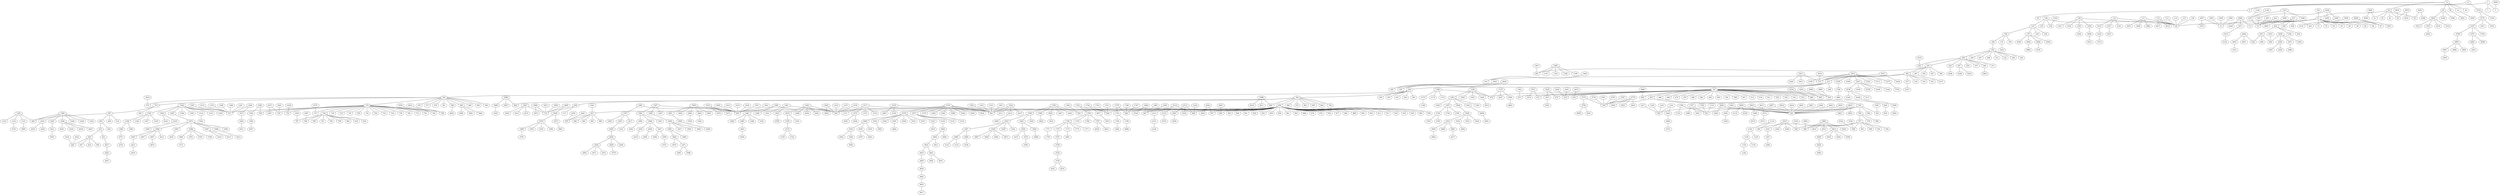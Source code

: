 strict graph "" {
	graph ["edge"="{}",
		file="/Users/felicedeluca/Developer/UofA/mlgd/pipeline/impred/tmp_workspace/topics/set3/layers/Topics_Layer_8_drawing_improved.dot",
		"graph"="{'file': '/Users/felicedeluca/Developer/UofA/mlgd/pipeline/impred/tmp_workspace/topics/set3/layers/Topics_Layer_8_drawing_improved.dot'}",
		"node"="{'height': '', 'level': '', 'pos': '', 'width': ''}"
	];
	1	 [height=0.05,
		level=1,
		pos="-23367.04,-17113.12",
		width=0.05];
	2	 [height=0.05,
		level=1,
		pos="-20937.82,-14861.23",
		width=0.05];
	1 -- 2;
	5	 [level=2,
		pos="-25518.10,-17985.21"];
	1 -- 5;
	7	 [level=2,
		pos="-23159.17,-16122.96"];
	1 -- 7;
	1001	 [level=2,
		pos="3828.78,3255.73"];
	837	 [height=0.05,
		level=1,
		pos="4946.61,3686.44",
		width=0.05];
	1001 -- 837;
	1005	 [height=0.05,
		level=1,
		pos="7016.94,-9237.54",
		width=0.05];
	838	 [height=0.05,
		level=1,
		pos="5075.61,-6619.32",
		width=0.05];
	1005 -- 838;
	1006	 [height=0.05,
		level=1,
		pos="11813.81,-10093.15",
		width=0.05];
	1397	 [height=0.05,
		level=1,
		pos="13776.13,-13952.66",
		width=0.05];
	1006 -- 1397;
	1006 -- 838;
	1007	 [height=0.05,
		level=1,
		pos="12176.54,-11336.19",
		width=0.05];
	1682	 [height=0.05,
		level=1,
		pos="9249.13,-18314.55",
		width=0.05];
	1007 -- 1682;
	1683	 [height=0.05,
		level=1,
		pos="9130.97,-16812.80",
		width=0.05];
	1007 -- 1683;
	1687	 [level=2,
		pos="10988.72,-11967.76"];
	1007 -- 1687;
	1007 -- 838;
	1009	 [height=0.05,
		level=1,
		pos="8583.83,-10615.41",
		width=0.05];
	2851	 [height=0.05,
		level=1,
		pos="10016.14,-12588.45",
		width=0.05];
	1009 -- 2851;
	2854	 [level=2,
		pos="8991.90,-12810.16"];
	1009 -- 2854;
	2860	 [level=2,
		pos="9823.78,-10794.98"];
	1009 -- 2860;
	2863	 [level=2,
		pos="8565.51,-12054.14"];
	1009 -- 2863;
	2867	 [level=2,
		pos="7595.39,-9769.72"];
	1009 -- 2867;
	1009 -- 838;
	1010	 [height=0.05,
		level=1,
		pos="8047.06,-7306.60",
		width=0.05];
	2970	 [level=2,
		pos="8009.99,-6543.17"];
	1010 -- 2970;
	2975	 [level=2,
		pos="7586.93,-6355.87"];
	1010 -- 2975;
	1010 -- 838;
	1015	 [level=2,
		pos="5194.05,-4570.67"];
	1015 -- 838;
	1019	 [level=2,
		pos="6774.93,-5991.55"];
	1019 -- 838;
	103	 [level=2,
		pos="-14296.60,-1130.94"];
	51	 [height=0.05,
		level=1,
		pos="-12408.18,-897.39",
		width=0.05];
	103 -- 51;
	1030	 [level=2,
		pos="5614.09,-8440.23"];
	1030 -- 838;
	1057	 [level=2,
		pos="6678.46,-6398.25"];
	1057 -- 838;
	1061	 [level=2,
		pos="5915.03,-8097.08"];
	1061 -- 838;
	108	 [height=0.05,
		level=1,
		pos="-13437.07,16104.40",
		width=0.05];
	133	 [height=0.05,
		level=1,
		pos="-10804.78,16069.05",
		width=0.05];
	108 -- 133;
	134	 [height=0.05,
		level=1,
		pos="-11323.04,20005.93",
		width=0.05];
	108 -- 134;
	135	 [height=0.05,
		level=1,
		pos="-12816.39,18416.21",
		width=0.05];
	108 -- 135;
	69	 [height=0.05,
		level=1,
		pos="-17727.34,2020.38",
		width=0.05];
	108 -- 69;
	1085	 [height=0.05,
		level=1,
		pos="-7430.22,16852.84",
		width=0.05];
	1101	 [level=2,
		pos="-6163.07,16748.32"];
	1085 -- 1101;
	1102	 [level=2,
		pos="-7513.01,18691.14"];
	1085 -- 1102;
	1106	 [height=0.05,
		level=1,
		pos="-9207.60,19095.21",
		width=0.05];
	1085 -- 1106;
	1109	 [level=2,
		pos="-8605.35,16262.84"];
	1085 -- 1109;
	283	 [height=0.05,
		level=1,
		pos="-7487.56,11387.91",
		width=0.05];
	1085 -- 283;
	1087	 [level=2,
		pos="-7088.50,12508.12"];
	1087 -- 283;
	109	 [height=0.05,
		level=1,
		pos="-17601.37,8035.52",
		width=0.05];
	1241	 [level=2,
		pos="-18332.00,7045.08"];
	109 -- 1241;
	1242	 [level=2,
		pos="-17126.35,9089.06"];
	109 -- 1242;
	1243	 [height=0.05,
		level=1,
		pos="-17499.78,10038.07",
		width=0.05];
	109 -- 1243;
	1249	 [height=0.05,
		level=1,
		pos="-19537.09,9010.71",
		width=0.05];
	109 -- 1249;
	109 -- 69;
	110	 [height=0.05,
		level=1,
		pos="-15130.42,13109.61",
		width=0.05];
	2316	 [level=2,
		pos="-16180.77,14764.61"];
	110 -- 2316;
	2317	 [height=0.05,
		level=1,
		pos="-14251.75,18502.91",
		width=0.05];
	110 -- 2317;
	2321	 [level=2,
		pos="-14742.00,13986.06"];
	110 -- 2321;
	110 -- 69;
	111	 [height=0.05,
		level=1,
		pos="-19745.21,5287.01",
		width=0.05];
	3055	 [level=2,
		pos="-20867.37,5574.38"];
	111 -- 3055;
	3056	 [level=2,
		pos="-19951.68,6512.93"];
	111 -- 3056;
	3062	 [height=0.05,
		level=1,
		pos="-20784.99,6523.58",
		width=0.05];
	111 -- 3062;
	111 -- 69;
	1119	 [level=2,
		pos="6605.51,23221.90"];
	1126	 [level=2,
		pos="8404.80,22441.90"];
	1119 -- 1126;
	584	 [level=2,
		pos="3926.96,22509.43"];
	1119 -- 584;
	112	 [height=0.05,
		level=1,
		pos="-14212.49,2027.70",
		width=0.05];
	4017	 [level=2,
		pos="-14773.32,2118.90"];
	112 -- 4017;
	4019	 [level=2,
		pos="-13960.08,2770.81"];
	112 -- 4019;
	112 -- 69;
	1128	 [level=2,
		pos="9616.51,20880.25"];
	1126 -- 1128;
	1129	 [level=2,
		pos="8525.14,23746.61"];
	1126 -- 1129;
	1134	 [level=2,
		pos="10928.07,21926.12"];
	1128 -- 1134;
	1135	 [level=2,
		pos="10530.70,20153.49"];
	1128 -- 1135;
	113	 [height=0.05,
		level=1,
		pos="-15380.67,2668.74",
		width=0.05];
	113 -- 69;
	1140	 [level=2,
		pos="9930.95,23130.00"];
	1134 -- 1140;
	114	 [level=2,
		pos="-18066.76,3874.37"];
	114 -- 69;
	1144	 [level=2,
		pos="-21305.93,3919.68"];
	618	 [height=0.05,
		level=1,
		pos="-20906.51,2547.98",
		width=0.05];
	1144 -- 618;
	1146	 [level=2,
		pos="-24027.71,3782.36"];
	1146 -- 618;
	1147	 [height=0.05,
		level=1,
		pos="-22663.77,5684.69",
		width=0.05];
	3662	 [level=2,
		pos="-23587.74,7370.09"];
	1147 -- 3662;
	3681	 [level=2,
		pos="-23688.90,6481.19"];
	1147 -- 3681;
	1147 -- 618;
	115	 [height=0.05,
		level=1,
		pos="-16189.94,2564.44",
		width=0.05];
	115 -- 69;
	1168	 [height=0.05,
		level=1,
		pos="-5088.15,5073.34",
		width=0.05];
	1172	 [height=0.05,
		level=1,
		pos="-4325.88,7499.30",
		width=0.05];
	1168 -- 1172;
	1173	 [level=2,
		pos="-5068.08,3640.13"];
	1168 -- 1173;
	1179	 [level=2,
		pos="-4433.16,3949.44"];
	1168 -- 1179;
	470	 [height=0.05,
		level=1,
		pos="-3607.58,760.31",
		width=0.05];
	1168 -- 470;
	1169	 [height=0.05,
		level=1,
		pos="-5206.94,2333.84",
		width=0.05];
	1922	 [height=0.05,
		level=1,
		pos="-7333.97,3867.69",
		width=0.05];
	1169 -- 1922;
	1923	 [height=0.05,
		level=1,
		pos="-6003.08,1132.48",
		width=0.05];
	1169 -- 1923;
	1925	 [level=2,
		pos="-5952.26,3288.21"];
	1169 -- 1925;
	1926	 [level=2,
		pos="-5299.23,1559.92"];
	1169 -- 1926;
	1169 -- 470;
	1170	 [height=0.05,
		level=1,
		pos="-6657.64,28.64",
		width=0.05];
	3657	 [level=2,
		pos="-7046.84,-1215.17"];
	1170 -- 3657;
	3659	 [level=2,
		pos="-6660.35,-1312.40"];
	1170 -- 3659;
	1170 -- 470;
	1198	 [level=2,
		pos="-3826.19,7975.70"];
	1172 -- 1198;
	12	 [height=0.05,
		level=1,
		pos="-20921.88,-9051.11",
		width=0.05];
	12 -- 2;
	28	 [height=0.05,
		level=1,
		pos="-15209.79,-7840.95",
		width=0.05];
	12 -- 28;
	29	 [height=0.05,
		level=1,
		pos="-22505.60,-6348.70",
		width=0.05];
	12 -- 29;
	30	 [height=0.05,
		level=1,
		pos="-20602.49,-11411.09",
		width=0.05];
	12 -- 30;
	33	 [level=2,
		pos="-19172.40,-6937.58"];
	12 -- 33;
	40	 [level=2,
		pos="-20341.49,-10194.36"];
	12 -- 40;
	1205	 [height=0.05,
		level=1,
		pos="-9425.70,-17673.15",
		width=0.05];
	1210	 [level=2,
		pos="-8279.33,-17585.15"];
	1205 -- 1210;
	1214	 [level=2,
		pos="-9766.43,-19141.77"];
	1205 -- 1214;
	1215	 [level=2,
		pos="-9412.38,-16618.49"];
	1205 -- 1215;
	406	 [height=0.05,
		level=1,
		pos="-10424.63,-15990.64",
		width=0.05];
	1205 -- 406;
	1206	 [height=0.05,
		level=1,
		pos="-12054.53,-18196.35",
		width=0.05];
	2243	 [level=2,
		pos="-13645.34,-19807.46"];
	1206 -- 2243;
	2245	 [height=0.05,
		level=1,
		pos="-16959.27,-19978.21",
		width=0.05];
	1206 -- 2245;
	2246	 [height=0.05,
		level=1,
		pos="-14638.07,-15911.69",
		width=0.05];
	1206 -- 2246;
	2248	 [level=2,
		pos="-12470.13,-19201.85"];
	1206 -- 2248;
	2249	 [level=2,
		pos="-11533.17,-16581.57"];
	1206 -- 2249;
	2252	 [level=2,
		pos="-11049.63,-17950.03"];
	1206 -- 2252;
	1206 -- 406;
	5725	 [level=2,
		pos="-10476.56,-19412.36"];
	1214 -- 5725;
	5895	 [level=2,
		pos="-8954.96,-16172.96"];
	1215 -- 5895;
	1220	 [level=2,
		pos="-11855.75,21313.69"];
	1220 -- 134;
	1227	 [level=2,
		pos="1206.88,17380.70"];
	560	 [height=0.05,
		level=1,
		pos="88.24,16720.52",
		width=0.05];
	1227 -- 560;
	1229	 [level=2,
		pos="-260.08,17860.02"];
	1229 -- 560;
	1231	 [level=2,
		pos="-247.42,16002.93"];
	4602	 [level=2,
		pos="-1208.09,15793.47"];
	1231 -- 4602;
	1231 -- 560;
	1233	 [level=2,
		pos="-1036.45,17703.37"];
	1233 -- 560;
	3204	 [level=2,
		pos="-17495.56,11242.11"];
	1243 -- 3204;
	5009	 [level=2,
		pos="-20360.89,8755.06"];
	1249 -- 5009;
	126	 [level=2,
		pos="-18496.21,715.85"];
	126 -- 69;
	1264	 [height=0.05,
		level=1,
		pos="-4500.83,-16731.64",
		width=0.05];
	1302	 [height=0.05,
		level=1,
		pos="26.90,-17838.08",
		width=0.05];
	1264 -- 1302;
	1304	 [height=0.05,
		level=1,
		pos="-3495.40,-19632.95",
		width=0.05];
	1264 -- 1304;
	1305	 [height=0.05,
		level=1,
		pos="-7477.59,-19133.06",
		width=0.05];
	1264 -- 1305;
	1306	 [level=2,
		pos="-2797.54,-16668.62"];
	1264 -- 1306;
	1309	 [level=2,
		pos="-5853.88,-15690.03"];
	1264 -- 1309;
	1312	 [level=2,
		pos="-3429.50,-14976.10"];
	1264 -- 1312;
	1314	 [level=2,
		pos="-7264.68,-16403.56"];
	1264 -- 1314;
	1328	 [level=2,
		pos="-6158.15,-14722.37"];
	1264 -- 1328;
	727	 [height=0.05,
		level=1,
		pos="-5306.81,-11294.17",
		width=0.05];
	1264 -- 727;
	1267	 [height=0.05,
		level=1,
		pos="-6933.66,-13440.68",
		width=0.05];
	1267 -- 727;
	1268	 [level=2,
		pos="-2414.66,-12760.83"];
	3475	 [level=2,
		pos="-2069.92,-14269.55"];
	1268 -- 3475;
	1268 -- 727;
	1274	 [level=2,
		pos="-3959.75,-12382.08"];
	1274 -- 727;
	1276	 [level=2,
		pos="-4146.64,-13725.10"];
	1276 -- 727;
	1288	 [level=2,
		pos="-6930.51,-10426.97"];
	1288 -- 727;
	1289	 [level=2,
		pos="-7230.24,-11375.43"];
	1289 -- 727;
	1291	 [level=2,
		pos="-6451.13,-10064.83"];
	1291 -- 727;
	13	 [height=0.05,
		level=1,
		pos="-24407.87,-13719.74",
		width=0.05];
	13 -- 2;
	2152	 [height=0.05,
		level=1,
		pos="-28221.73,-10978.95",
		width=0.05];
	13 -- 2152;
	1338	 [height=0.05,
		level=1,
		pos="-1237.88,-24240.85",
		width=0.05];
	1302 -- 1338;
	1342	 [level=2,
		pos="-1808.39,-19797.90"];
	1302 -- 1342;
	1347	 [level=2,
		pos="-1796.44,-19217.28"];
	1302 -- 1347;
	1355	 [level=2,
		pos="1954.39,-18440.38"];
	1302 -- 1355;
	2224	 [level=2,
		pos="-2484.27,-18622.71"];
	1304 -- 2224;
	2225	 [level=2,
		pos="-2766.41,-21179.43"];
	1304 -- 2225;
	2571	 [height=0.05,
		level=1,
		pos="-7952.62,-22708.42",
		width=0.05];
	1305 -- 2571;
	5043	 [level=2,
		pos="-2425.41,-15574.88"];
	1312 -- 5043;
	146	 [height=0.05,
		level=1,
		pos="-8944.46,14094.60",
		width=0.05];
	133 -- 146;
	147	 [height=0.05,
		level=1,
		pos="-13115.30,13930.92",
		width=0.05];
	133 -- 147;
	149	 [level=2,
		pos="-11244.79,17799.92"];
	133 -- 149;
	154	 [height=0.05,
		level=1,
		pos="-10259.49,18198.86",
		width=0.05];
	133 -- 154;
	1386	 [height=0.05,
		level=1,
		pos="-346.52,-26735.67",
		width=0.05];
	1338 -- 1386;
	1389	 [level=2,
		pos="411.57,-24398.75"];
	1338 -- 1389;
	4751	 [level=2,
		pos="301.42,-27767.90"];
	1386 -- 4751;
	1402	 [height=0.05,
		level=1,
		pos="17030.98,-18077.18",
		width=0.05];
	1397 -- 1402;
	1403	 [height=0.05,
		level=1,
		pos="14100.34,-17184.81",
		width=0.05];
	1397 -- 1403;
	1417	 [height=0.05,
		level=1,
		pos="19476.61,-15700.52",
		width=0.05];
	1397 -- 1417;
	2020	 [height=0.05,
		level=1,
		pos="14928.31,-19238.40",
		width=0.05];
	1403 -- 2020;
	5161	 [level=2,
		pos="20366.02,-16543.81"];
	1417 -- 5161;
	1452	 [level=2,
		pos="-5406.42,-140.64"];
	471	 [height=0.05,
		level=1,
		pos="-4882.04,-777.57",
		width=0.05];
	1452 -- 471;
	168	 [height=0.05,
		level=1,
		pos="-9586.31,11770.69",
		width=0.05];
	146 -- 168;
	174	 [level=2,
		pos="-10310.01,12551.97"];
	146 -- 174;
	185	 [level=2,
		pos="-8321.54,12603.98"];
	146 -- 185;
	1460	 [height=0.05,
		level=1,
		pos="18821.58,-2901.64",
		width=0.05];
	1481	 [height=0.05,
		level=1,
		pos="22903.52,-815.63",
		width=0.05];
	1460 -- 1481;
	1482	 [height=0.05,
		level=1,
		pos="21204.65,-4331.78",
		width=0.05];
	1460 -- 1482;
	840	 [height=0.05,
		level=1,
		pos="11125.61,-5779.81",
		width=0.05];
	1460 -- 840;
	1461	 [height=0.05,
		level=1,
		pos="15871.92,-5061.44",
		width=0.05];
	1831	 [level=2,
		pos="17548.98,-4549.46"];
	1461 -- 1831;
	1833	 [height=0.05,
		level=1,
		pos="17574.05,-5062.03",
		width=0.05];
	1461 -- 1833;
	1461 -- 840;
	1462	 [height=0.05,
		level=1,
		pos="14118.03,-7293.77",
		width=0.05];
	2674	 [height=0.05,
		level=1,
		pos="18539.06,-6898.38",
		width=0.05];
	1462 -- 2674;
	2688	 [level=2,
		pos="15471.73,-6574.03"];
	1462 -- 2688;
	2692	 [level=2,
		pos="15882.75,-7413.33"];
	1462 -- 2692;
	2694	 [level=2,
		pos="13016.00,-8652.35"];
	1462 -- 2694;
	1462 -- 840;
	1464	 [height=0.05,
		level=1,
		pos="13154.22,-3729.87",
		width=0.05];
	3463	 [height=0.05,
		level=1,
		pos="12950.56,-1789.91",
		width=0.05];
	1464 -- 3463;
	1464 -- 840;
	2924	 [level=2,
		pos="-13128.89,12602.18"];
	147 -- 2924;
	2926	 [level=2,
		pos="-12974.82,14908.56"];
	147 -- 2926;
	2928	 [height=0.05,
		level=1,
		pos="-14406.79,11607.48",
		width=0.05];
	147 -- 2928;
	2929	 [level=2,
		pos="-11944.50,14529.97"];
	147 -- 2929;
	1474	 [level=2,
		pos="11422.77,-4587.36"];
	1474 -- 840;
	1475	 [level=2,
		pos="11987.34,-4520.46"];
	1475 -- 840;
	1476	 [level=2,
		pos="12240.46,-6743.46"];
	1476 -- 840;
	1484	 [height=0.05,
		level=1,
		pos="23019.54,2343.89",
		width=0.05];
	1481 -- 1484;
	1485	 [height=0.05,
		level=1,
		pos="25442.31,-1400.90",
		width=0.05];
	1481 -- 1485;
	1486	 [level=2,
		pos="22600.08,323.07"];
	1481 -- 1486;
	1491	 [level=2,
		pos="23508.69,-1818.46"];
	1481 -- 1491;
	3443	 [level=2,
		pos="27016.22,-1253.51"];
	1485 -- 3443;
	1517	 [height=0.05,
		level=1,
		pos="9811.83,5199.94",
		width=0.05];
	1571	 [level=2,
		pos="10594.08,5975.81"];
	1517 -- 1571;
	1572	 [height=0.05,
		level=1,
		pos="11972.42,6106.55",
		width=0.05];
	1517 -- 1572;
	1573	 [level=2,
		pos="11260.57,4596.69"];
	1517 -- 1573;
	1574	 [level=2,
		pos="9381.94,5225.59"];
	1517 -- 1574;
	841	 [height=0.05,
		level=1,
		pos="6983.15,-85.14",
		width=0.05];
	1517 -- 841;
	1518	 [height=0.05,
		level=1,
		pos="7114.45,2758.60",
		width=0.05];
	2085	 [level=2,
		pos="8383.23,4202.07"];
	1518 -- 2085;
	2100	 [level=2,
		pos="7641.18,3935.56"];
	1518 -- 2100;
	1518 -- 841;
	1519	 [height=0.05,
		level=1,
		pos="9810.90,1439.27",
		width=0.05];
	2376	 [height=0.05,
		level=1,
		pos="14901.10,7048.00",
		width=0.05];
	1519 -- 2376;
	2377	 [height=0.05,
		level=1,
		pos="14037.29,405.12",
		width=0.05];
	1519 -- 2377;
	2379	 [level=2,
		pos="10136.98,3497.29"];
	1519 -- 2379;
	2382	 [level=2,
		pos="11403.29,-319.07"];
	1519 -- 2382;
	2384	 [level=2,
		pos="11555.10,2823.38"];
	1519 -- 2384;
	2389	 [height=0.05,
		level=1,
		pos="12444.15,3013.71",
		width=0.05];
	1519 -- 2389;
	2393	 [level=2,
		pos="11617.98,2429.98"];
	1519 -- 2393;
	2404	 [level=2,
		pos="10663.54,3242.83"];
	1519 -- 2404;
	2424	 [level=2,
		pos="9970.96,3152.75"];
	1519 -- 2424;
	1519 -- 841;
	1522	 [height=0.05,
		level=1,
		pos="8422.91,3232.53",
		width=0.05];
	1522 -- 841;
	1523	 [level=2,
		pos="8619.00,-1916.17"];
	1523 -- 841;
	1524	 [height=0.05,
		level=1,
		pos="10528.86,-3203.77",
		width=0.05];
	4211	 [level=2,
		pos="9421.12,-3145.48"];
	1524 -- 4211;
	4212	 [level=2,
		pos="11288.48,-2052.60"];
	1524 -- 4212;
	4227	 [level=2,
		pos="11374.50,-4198.16"];
	1524 -- 4227;
	1524 -- 841;
	1531	 [level=2,
		pos="6565.84,1480.39"];
	1531 -- 841;
	1561	 [level=2,
		pos="8313.42,-1654.77"];
	1561 -- 841;
	2635	 [level=2,
		pos="11798.19,6919.39"];
	1572 -- 2635;
	2636	 [level=2,
		pos="12584.62,5605.91"];
	1572 -- 2636;
	1582	 [height=0.05,
		level=1,
		pos="-6729.67,-8540.96",
		width=0.05];
	1583	 [level=2,
		pos="-7376.94,-9411.44"];
	1582 -- 1583;
	728	 [height=0.05,
		level=1,
		pos="-3837.21,-7472.55",
		width=0.05];
	1582 -- 728;
	1584	 [level=2,
		pos="-7897.36,-11273.14"];
	1583 -- 1584;
	4037	 [level=2,
		pos="-7567.40,-12270.75"];
	1584 -- 4037;
	1591	 [height=0.05,
		level=1,
		pos="14082.06,10243.51",
		width=0.05];
	1594	 [height=0.05,
		level=1,
		pos="15929.45,14251.46",
		width=0.05];
	1591 -- 1594;
	1598	 [height=0.05,
		level=1,
		pos="15537.99,12264.79",
		width=0.05];
	1591 -- 1598;
	1604	 [height=0.05,
		level=1,
		pos="14807.81,12363.07",
		width=0.05];
	1591 -- 1604;
	1607	 [level=2,
		pos="15200.02,11571.60"];
	1591 -- 1607;
	1620	 [level=2,
		pos="14132.01,11962.43"];
	1591 -- 1620;
	842	 [height=0.05,
		level=1,
		pos="3655.22,884.88",
		width=0.05];
	1591 -- 842;
	1592	 [level=2,
		pos="3395.56,378.87"];
	1592 -- 842;
	1623	 [height=0.05,
		level=1,
		pos="18239.69,15883.46",
		width=0.05];
	1594 -- 1623;
	1624	 [height=0.05,
		level=1,
		pos="16111.16,18595.52",
		width=0.05];
	1594 -- 1624;
	1629	 [level=2,
		pos="16730.64,12248.82"];
	1594 -- 1629;
	4022	 [height=0.05,
		level=1,
		pos="17077.72,10437.11",
		width=0.05];
	1598 -- 4022;
	5433	 [level=2,
		pos="13814.60,12755.74"];
	1604 -- 5433;
	1637	 [height=0.05,
		level=1,
		pos="19630.96,18095.86",
		width=0.05];
	1623 -- 1637;
	1638	 [height=0.05,
		level=1,
		pos="22459.69,14273.34",
		width=0.05];
	1623 -- 1638;
	1639	 [height=0.05,
		level=1,
		pos="19004.53,12374.14",
		width=0.05];
	1623 -- 1639;
	1641	 [level=2,
		pos="17192.36,16258.21"];
	1623 -- 1641;
	1656	 [height=0.05,
		level=1,
		pos="12991.40,24245.84",
		width=0.05];
	1624 -- 1656;
	1659	 [height=0.05,
		level=1,
		pos="15985.91,21248.38",
		width=0.05];
	1624 -- 1659;
	2489	 [height=0.05,
		level=1,
		pos="21647.98,19402.56",
		width=0.05];
	1637 -- 2489;
	2494	 [height=0.05,
		level=1,
		pos="19073.14,20526.52",
		width=0.05];
	1637 -- 2494;
	3067	 [height=0.05,
		level=1,
		pos="24710.03,15204.40",
		width=0.05];
	1638 -- 3067;
	3068	 [level=2,
		pos="22572.34,15524.00"];
	1638 -- 3068;
	3069	 [level=2,
		pos="22961.06,13119.83"];
	1638 -- 3069;
	3071	 [height=0.05,
		level=1,
		pos="24579.12,17074.28",
		width=0.05];
	1638 -- 3071;
	1653	 [level=2,
		pos="3718.09,-20582.76"];
	787	 [height=0.05,
		level=1,
		pos="2879.64,-19969.24",
		width=0.05];
	1653 -- 787;
	1673	 [level=2,
		pos="11677.00,24867.31"];
	1656 -- 1673;
	1674	 [height=0.05,
		level=1,
		pos="10954.96,25542.77",
		width=0.05];
	1656 -- 1674;
	5048	 [height=0.05,
		level=1,
		pos="17339.40,21767.36",
		width=0.05];
	1659 -- 5048;
	5395	 [level=2,
		pos="11350.77,26533.55"];
	1674 -- 5395;
	192	 [height=0.05,
		level=1,
		pos="-11555.84,9620.96",
		width=0.05];
	168 -- 192;
	1689	 [level=2,
		pos="10729.46,-17036.90"];
	1682 -- 1689;
	1690	 [height=0.05,
		level=1,
		pos="9028.21,-21863.84",
		width=0.05];
	1682 -- 1690;
	1691	 [level=2,
		pos="8849.56,-18996.14"];
	1682 -- 1691;
	1849	 [height=0.05,
		level=1,
		pos="6439.84,-21069.30",
		width=0.05];
	1683 -- 1849;
	1694	 [level=2,
		pos="12081.28,-17429.31"];
	1689 -- 1694;
	2205	 [level=2,
		pos="7563.23,-23659.92"];
	1690 -- 2205;
	2206	 [level=2,
		pos="8677.99,-23120.37"];
	1690 -- 2206;
	2207	 [level=2,
		pos="10283.22,-20552.55"];
	1690 -- 2207;
	1706	 [height=0.05,
		level=1,
		pos="2903.46,10808.04",
		width=0.05];
	1714	 [height=0.05,
		level=1,
		pos="2759.17,8993.70",
		width=0.05];
	1706 -- 1714;
	561	 [height=0.05,
		level=1,
		pos="2473.37,11890.49",
		width=0.05];
	1706 -- 561;
	1707	 [height=0.05,
		level=1,
		pos="4567.95,10697.39",
		width=0.05];
	3488	 [level=2,
		pos="3924.48,10062.22"];
	1707 -- 3488;
	3491	 [level=2,
		pos="5173.29,9605.87"];
	1707 -- 3491;
	1707 -- 561;
	1708	 [height=0.05,
		level=1,
		pos="3180.11,12797.47",
		width=0.05];
	1708 -- 561;
	1710	 [level=2,
		pos="2495.14,13057.56"];
	1710 -- 561;
	5222	 [level=2,
		pos="-10969.69,12277.97"];
	174 -- 5222;
	1741	 [height=0.05,
		level=1,
		pos="10261.66,-8736.81",
		width=0.05];
	1760	 [height=0.05,
		level=1,
		pos="15554.99,-9733.24",
		width=0.05];
	1741 -- 1760;
	844	 [height=0.05,
		level=1,
		pos="7430.49,-4750.97",
		width=0.05];
	1741 -- 844;
	1742	 [level=2,
		pos="9425.67,-7020.41"];
	4871	 [level=2,
		pos="10153.21,-7656.29"];
	1742 -- 4871;
	1742 -- 844;
	1743	 [level=2,
		pos="8942.05,-5344.01"];
	1743 -- 844;
	1751	 [level=2,
		pos="7938.03,-5902.11"];
	1751 -- 844;
	1764	 [height=0.05,
		level=1,
		pos="18395.19,-10663.86",
		width=0.05];
	1760 -- 1764;
	1765	 [level=2,
		pos="13379.72,-10314.89"];
	1760 -- 1765;
	1766	 [height=0.05,
		level=1,
		pos="17503.82,-13243.22",
		width=0.05];
	1760 -- 1766;
	1767	 [height=0.05,
		level=1,
		pos="14687.60,-11084.68",
		width=0.05];
	1760 -- 1767;
	1771	 [level=2,
		pos="19663.61,-10442.57"];
	1764 -- 1771;
	1772	 [height=0.05,
		level=1,
		pos="20497.55,-7773.45",
		width=0.05];
	1764 -- 1772;
	1773	 [level=2,
		pos="16914.25,-9890.98"];
	1764 -- 1773;
	1775	 [level=2,
		pos="17650.43,-11169.55"];
	1764 -- 1775;
	1777	 [level=2,
		pos="19575.84,-11820.69"];
	1764 -- 1777;
	4636	 [level=2,
		pos="13559.39,-11300.59"];
	1767 -- 4636;
	4641	 [level=2,
		pos="15870.78,-11680.56"];
	1767 -- 4641;
	1778	 [level=2,
		pos="20452.76,-10090.32"];
	1771 -- 1778;
	2731	 [height=0.05,
		level=1,
		pos="22949.24,-9751.26",
		width=0.05];
	1772 -- 2731;
	2891	 [level=2,
		pos="16429.12,-8541.09"];
	1773 -- 2891;
	1779	 [height=0.05,
		level=1,
		pos="59.17,1544.57",
		width=0.05];
	1791	 [level=2,
		pos="2638.69,2497.82"];
	1779 -- 1791;
	846	 [height=0.05,
		level=1,
		pos="-1539.79,-1618.35",
		width=0.05];
	1779 -- 846;
	1780	 [level=2,
		pos="-900.73,-1001.19"];
	1780 -- 846;
	1787	 [level=2,
		pos="-1426.51,-2303.49"];
	1787 -- 846;
	1794	 [level=2,
		pos="2627.12,3352.12"];
	1791 -- 1794;
	1796	 [level=2,
		pos="3436.05,2921.68"];
	1791 -- 1796;
	1802	 [level=2,
		pos="1949.61,3036.04"];
	1794 -- 1802;
	4886	 [level=2,
		pos="3541.19,3525.76"];
	1796 -- 4886;
	1807	 [height=0.05,
		level=1,
		pos="10494.94,8694.27",
		width=0.05];
	2002	 [level=2,
		pos="12045.48,9795.20"];
	1807 -- 2002;
	2013	 [level=2,
		pos="9505.04,7901.82"];
	1807 -- 2013;
	2015	 [level=2,
		pos="11236.66,9781.39"];
	1807 -- 2015;
	716	 [height=0.05,
		level=1,
		pos="8211.64,7451.97",
		width=0.05];
	1807 -- 716;
	1808	 [height=0.05,
		level=1,
		pos="6770.83,10060.76",
		width=0.05];
	2874	 [level=2,
		pos="5673.46,8419.36"];
	1808 -- 2874;
	1808 -- 716;
	1809	 [height=0.05,
		level=1,
		pos="11409.94,12070.59",
		width=0.05];
	3356	 [height=0.05,
		level=1,
		pos="13015.66,15803.77",
		width=0.05];
	1809 -- 3356;
	1809 -- 716;
	1813	 [height=0.05,
		level=1,
		pos="8790.59,9258.49",
		width=0.05];
	1813 -- 716;
	1820	 [height=0.05,
		level=1,
		pos="9473.71,9921.26",
		width=0.05];
	1820 -- 716;
	4766	 [height=0.05,
		level=1,
		pos="16731.17,-6100.29",
		width=0.05];
	1833 -- 4766;
	1845	 [level=2,
		pos="-10315.77,-2701.92"];
	314	 [level=2,
		pos="-10146.40,-3809.51"];
	1845 -- 314;
	1856	 [height=0.05,
		level=1,
		pos="4045.61,-22856.50",
		width=0.05];
	1849 -- 1856;
	1857	 [level=2,
		pos="6092.49,-22236.17"];
	1849 -- 1857;
	1858	 [level=2,
		pos="7498.36,-21073.65"];
	1849 -- 1858;
	1860	 [level=2,
		pos="5337.62,-21354.49"];
	1849 -- 1860;
	1864	 [height=0.05,
		level=1,
		pos="4548.63,-24898.70",
		width=0.05];
	1856 -- 1864;
	1866	 [level=2,
		pos="2742.09,-22242.73"];
	1856 -- 1866;
	1870	 [level=2,
		pos="2463.82,-25227.81"];
	1864 -- 1870;
	1871	 [level=2,
		pos="6081.01,-26530.96"];
	1864 -- 1871;
	3585	 [level=2,
		pos="7599.68,-27919.55"];
	1871 -- 3585;
	3588	 [level=2,
		pos="7505.90,-26520.78"];
	1871 -- 3588;
	1894	 [level=2,
		pos="-12638.28,-7673.90"];
	4959	 [level=2,
		pos="-11962.12,-8542.02"];
	1894 -- 4959;
	52	 [level=2,
		pos="-13536.09,-7169.88"];
	1894 -- 52;
	1897	 [level=2,
		pos="-17256.38,-3617.27"];
	1910	 [level=2,
		pos="-16835.62,-2729.52"];
	1897 -- 1910;
	71	 [height=0.05,
		level=1,
		pos="-15315.65,-4355.68",
		width=0.05];
	1897 -- 71;
	1902	 [level=2,
		pos="-16128.81,-4273.55"];
	1902 -- 71;
	1904	 [level=2,
		pos="-15025.20,-3117.78"];
	1904 -- 71;
	1909	 [level=2,
		pos="-16066.18,-3528.61"];
	1909 -- 71;
	205	 [height=0.05,
		level=1,
		pos="-12433.80,5650.71",
		width=0.05];
	192 -- 205;
	206	 [level=2,
		pos="-10071.13,10004.69"];
	192 -- 206;
	207	 [level=2,
		pos="-13350.79,10183.16"];
	192 -- 207;
	208	 [level=2,
		pos="-8864.84,9597.32"];
	192 -- 208;
	212	 [level=2,
		pos="-12156.05,7782.38"];
	192 -- 212;
	232	 [level=2,
		pos="-9820.45,9063.27"];
	192 -- 232;
	236	 [level=2,
		pos="-10343.95,10591.03"];
	192 -- 236;
	240	 [level=2,
		pos="-12750.21,8606.73"];
	192 -- 240;
	1936	 [level=2,
		pos="-6910.26,2095.22"];
	1922 -- 1936;
	1937	 [height=0.05,
		level=1,
		pos="-6335.87,6800.43",
		width=0.05];
	1922 -- 1937;
	1938	 [height=0.05,
		level=1,
		pos="-8810.60,1061.91",
		width=0.05];
	1922 -- 1938;
	1942	 [level=2,
		pos="-7995.74,1939.71"];
	1922 -- 1942;
	1945	 [level=2,
		pos="-6530.97,5017.05"];
	1922 -- 1945;
	5013	 [level=2,
		pos="-4995.83,1106.89"];
	1926 -- 5013;
	2756	 [level=2,
		pos="-5343.74,8426.16"];
	1937 -- 2756;
	2759	 [level=2,
		pos="-5655.69,7226.53"];
	1937 -- 2759;
	2760	 [level=2,
		pos="-7123.02,6259.69"];
	1937 -- 2760;
	3548	 [height=0.05,
		level=1,
		pos="-8755.34,-984.75",
		width=0.05];
	1938 -- 3548;
	4898	 [level=2,
		pos="-7713.85,1274.05"];
	1942 -- 4898;
	1971	 [height=0.05,
		level=1,
		pos="-1998.10,8551.56",
		width=0.05];
	1974	 [level=2,
		pos="-2783.68,9212.73"];
	1971 -- 1974;
	472	 [height=0.05,
		level=1,
		pos="-257.42,7140.02",
		width=0.05];
	1971 -- 472;
	1983	 [level=2,
		pos="7533.66,-2988.80"];
	847	 [height=0.05,
		level=1,
		pos="6072.92,-2199.24",
		width=0.05];
	1983 -- 847;
	1986	 [level=2,
		pos="7885.75,-2764.04"];
	4764	 [level=2,
		pos="8668.33,-3214.87"];
	1986 -- 4764;
	1986 -- 847;
	1993	 [level=2,
		pos="7395.09,-2533.24"];
	1993 -- 847;
	25	 [height=0.05,
		level=1,
		pos="-21749.31,-16633.02",
		width=0.05];
	2 -- 25;
	2030	 [height=0.05,
		level=1,
		pos="12596.00,-21494.46",
		width=0.05];
	2020 -- 2030;
	2034	 [height=0.05,
		level=1,
		pos="14160.19,-24878.09",
		width=0.05];
	2030 -- 2034;
	2038	 [height=0.05,
		level=1,
		pos="11330.69,-25465.35",
		width=0.05];
	2030 -- 2038;
	2040	 [level=2,
		pos="10507.99,-21948.45"];
	2030 -- 2040;
	2063	 [level=2,
		pos="12969.99,-25531.99"];
	2034 -- 2063;
	2071	 [level=2,
		pos="15582.71,-25031.17"];
	2034 -- 2071;
	2072	 [level=2,
		pos="13292.26,-26233.16"];
	2034 -- 2072;
	3779	 [height=0.05,
		level=1,
		pos="10082.71,-27264.25",
		width=0.05];
	2038 -- 3779;
	241	 [height=0.05,
		level=1,
		pos="-9456.51,4007.24",
		width=0.05];
	205 -- 241;
	242	 [height=0.05,
		level=1,
		pos="-14791.14,7556.08",
		width=0.05];
	205 -- 242;
	243	 [height=0.05,
		level=1,
		pos="-9308.47,7383.34",
		width=0.05];
	205 -- 243;
	247	 [height=0.05,
		level=1,
		pos="-13702.61,3817.88",
		width=0.05];
	205 -- 247;
	254	 [height=0.05,
		level=1,
		pos="-11416.63,7402.53",
		width=0.05];
	205 -- 254;
	257	 [level=2,
		pos="-12668.83,3511.97"];
	205 -- 257;
	260	 [level=2,
		pos="-12214.95,3145.94"];
	205 -- 260;
	271	 [level=2,
		pos="-10598.33,6561.06"];
	205 -- 271;
	2079	 [level=2,
		pos="-15184.22,6481.18"];
	2079 -- 242;
	2110	 [height=0.05,
		level=1,
		pos="6391.88,-15228.27",
		width=0.05];
	2131	 [level=2,
		pos="5632.59,-16750.31"];
	2110 -- 2131;
	2133	 [height=0.05,
		level=1,
		pos="5417.04,-14593.42",
		width=0.05];
	2110 -- 2133;
	848	 [height=0.05,
		level=1,
		pos="4307.10,-9542.35",
		width=0.05];
	2110 -- 848;
	2112	 [height=0.05,
		level=1,
		pos="6689.82,-11998.40",
		width=0.05];
	2933	 [height=0.05,
		level=1,
		pos="8423.81,-14905.06",
		width=0.05];
	2112 -- 2933;
	2936	 [level=2,
		pos="7424.06,-13857.76"];
	2112 -- 2936;
	2112 -- 848;
	2126	 [level=2,
		pos="4537.98,-11052.66"];
	2126 -- 848;
	2137	 [level=2,
		pos="6821.69,-17785.53"];
	2131 -- 2137;
	5276	 [level=2,
		pos="5115.10,-15417.61"];
	2133 -- 5276;
	2144	 [level=2,
		pos="5883.77,-18004.27"];
	2137 -- 2144;
	2175	 [height=0.05,
		level=1,
		pos="-26929.23,-5945.50",
		width=0.05];
	2152 -- 2175;
	2183	 [level=2,
		pos="-26926.11,-11404.82"];
	2152 -- 2183;
	2187	 [height=0.05,
		level=1,
		pos="-26098.08,-2751.55",
		width=0.05];
	2175 -- 2187;
	2191	 [level=2,
		pos="-24787.13,-5344.42"];
	2175 -- 2191;
	2195	 [level=2,
		pos="-28353.62,-4968.67"];
	2175 -- 2195;
	3756	 [height=0.05,
		level=1,
		pos="-27766.01,-2661.34",
		width=0.05];
	2187 -- 3756;
	3757	 [height=0.05,
		level=1,
		pos="-27261.90,-234.84",
		width=0.05];
	2187 -- 3757;
	3758	 [level=2,
		pos="-24709.87,-3537.66"];
	2187 -- 3758;
	2219	 [level=2,
		pos="7016.53,-24525.83"];
	2205 -- 2219;
	2992	 [level=2,
		pos="9707.30,-24306.91"];
	2206 -- 2992;
	3598	 [level=2,
		pos="11119.29,-21089.68"];
	2207 -- 3598;
	3599	 [level=2,
		pos="11148.20,-19775.16"];
	2207 -- 3599;
	4356	 [level=2,
		pos="-1771.77,-21153.34"];
	2225 -- 4356;
	2239	 [height=0.05,
		level=1,
		pos="3791.48,5942.69",
		width=0.05];
	3973	 [level=2,
		pos="4777.41,6766.47"];
	2239 -- 3973;
	473	 [height=0.05,
		level=1,
		pos="1867.49,7191.48",
		width=0.05];
	2239 -- 473;
	2255	 [level=2,
		pos="-14758.51,-21576.85"];
	2243 -- 2255;
	2256	 [level=2,
		pos="-13192.55,-20198.67"];
	2243 -- 2256;
	3421	 [level=2,
		pos="-18384.70,-21341.10"];
	2245 -- 3421;
	4433	 [level=2,
		pos="-14283.05,-14527.64"];
	2246 -- 4433;
	4434	 [level=2,
		pos="-16513.89,-16324.76"];
	2246 -- 4434;
	4438	 [level=2,
		pos="-13825.81,-17297.73"];
	2246 -- 4438;
	4445	 [level=2,
		pos="-15791.66,-16844.07"];
	2246 -- 4445;
	2266	 [height=0.05,
		level=1,
		pos="-19802.36,-1625.19",
		width=0.05];
	2269	 [level=2,
		pos="-18650.78,-2179.89"];
	2266 -- 2269;
	2271	 [level=2,
		pos="-20865.53,-3229.72"];
	2266 -- 2271;
	72	 [height=0.05,
		level=1,
		pos="-17956.73,-538.11",
		width=0.05];
	2266 -- 72;
	3515	 [level=2,
		pos="-22623.43,-3268.18"];
	2271 -- 3515;
	2289	 [level=2,
		pos="-2285.96,4550.13"];
	474	 [height=0.05,
		level=1,
		pos="-1411.08,4311.95",
		width=0.05];
	2289 -- 474;
	2291	 [level=2,
		pos="-1802.15,4788.25"];
	2291 -- 474;
	2302	 [level=2,
		pos="-7148.97,-5730.34"];
	329	 [height=0.05,
		level=1,
		pos="-6375.48,-5689.23",
		width=0.05];
	2302 -- 329;
	2324	 [level=2,
		pos="-16706.64,15803.03"];
	2316 -- 2324;
	2457	 [level=2,
		pos="-13657.75,19796.55"];
	2317 -- 2457;
	3719	 [level=2,
		pos="-17651.36,16020.73"];
	2324 -- 3719;
	2333	 [height=0.05,
		level=1,
		pos="5798.68,26363.81",
		width=0.05];
	2341	 [level=2,
		pos="6979.81,27661.34"];
	2333 -- 2341;
	2342	 [level=2,
		pos="4239.84,27045.58"];
	2333 -- 2342;
	2348	 [level=2,
		pos="6516.23,25114.23"];
	2333 -- 2348;
	585	 [height=0.05,
		level=1,
		pos="4838.99,23910.34",
		width=0.05];
	2333 -- 585;
	2334	 [level=2,
		pos="5812.77,24602.76"];
	2334 -- 585;
	2357	 [level=2,
		pos="8114.02,27224.93"];
	2341 -- 2357;
	2360	 [level=2,
		pos="9662.26,26592.38"];
	2357 -- 2360;
	2499	 [height=0.05,
		level=1,
		pos="21776.90,6777.51",
		width=0.05];
	2376 -- 2499;
	2501	 [level=2,
		pos="17387.51,6120.55"];
	2376 -- 2501;
	2504	 [level=2,
		pos="15527.56,4229.75"];
	2376 -- 2504;
	2505	 [level=2,
		pos="17265.01,7641.47"];
	2376 -- 2505;
	2508	 [level=2,
		pos="14125.90,8666.38"];
	2376 -- 2508;
	2510	 [level=2,
		pos="16843.17,7256.88"];
	2376 -- 2510;
	2527	 [level=2,
		pos="13878.40,5251.04"];
	2376 -- 2527;
	3123	 [height=0.05,
		level=1,
		pos="14176.78,2910.77",
		width=0.05];
	2377 -- 3123;
	3125	 [level=2,
		pos="16304.49,1192.68"];
	2377 -- 3125;
	3134	 [level=2,
		pos="15695.42,1539.47"];
	2377 -- 3134;
	3135	 [level=2,
		pos="15135.23,1319.38"];
	2377 -- 3135;
	282	 [height=0.05,
		level=1,
		pos="-11377.98,-3862.25",
		width=0.05];
	241 -- 282;
	241 -- 283;
	287	 [level=2,
		pos="-8446.98,6969.37"];
	241 -- 287;
	293	 [level=2,
		pos="-10042.63,2110.80"];
	241 -- 293;
	297	 [level=2,
		pos="-8595.95,5885.53"];
	241 -- 297;
	304	 [height=0.05,
		level=1,
		pos="-10598.11,1502.93",
		width=0.05];
	241 -- 304;
	2448	 [level=2,
		pos="-9655.26,7771.68"];
	243 -- 2448;
	2458	 [level=2,
		pos="-23612.53,605.42"];
	2459	 [level=2,
		pos="-24906.21,27.21"];
	2458 -- 2459;
	2460	 [level=2,
		pos="-24065.20,-547.21"];
	2458 -- 2460;
	619	 [height=0.05,
		level=1,
		pos="-22729.63,1002.81",
		width=0.05];
	2458 -- 619;
	4143	 [level=2,
		pos="-24042.61,-1297.45"];
	2460 -- 4143;
	4248	 [level=2,
		pos="-14950.38,4371.46"];
	247 -- 4248;
	4250	 [level=2,
		pos="-14683.17,4066.83"];
	247 -- 4250;
	2470	 [level=2,
		pos="-529.67,7889.78"];
	476	 [height=0.05,
		level=1,
		pos="414.49,8383.35",
		width=0.05];
	2470 -- 476;
	2477	 [level=2,
		pos="1343.04,-11212.74"];
	2487	 [level=2,
		pos="1915.19,-11326.67"];
	2477 -- 2487;
	729	 [height=0.05,
		level=1,
		pos="1708.56,-10097.56",
		width=0.05];
	2477 -- 729;
	2481	 [level=2,
		pos="994.25,-10592.29"];
	2481 -- 729;
	3110	 [level=2,
		pos="21257.01,18433.18"];
	2489 -- 3110;
	3114	 [level=2,
		pos="23190.61,20456.12"];
	2489 -- 3114;
	5336	 [level=2,
		pos="20460.73,20931.87"];
	2494 -- 5336;
	2543	 [level=2,
		pos="23020.27,8927.98"];
	2499 -- 2543;
	2549	 [level=2,
		pos="24070.27,6576.16"];
	2499 -- 2549;
	2553	 [level=2,
		pos="23037.49,7760.07"];
	2499 -- 2553;
	3403	 [level=2,
		pos="17298.80,5052.97"];
	2501 -- 3403;
	4484	 [level=2,
		pos="17871.75,8887.58"];
	2505 -- 4484;
	2562	 [level=2,
		pos="23938.29,8557.40"];
	2543 -- 2562;
	2565	 [level=2,
		pos="24399.98,9663.42"];
	2543 -- 2565;
	5279	 [level=2,
		pos="24665.03,5633.64"];
	2549 -- 5279;
	5281	 [level=2,
		pos="25025.40,6526.56"];
	2549 -- 5281;
	5062	 [level=2,
		pos="25589.76,9097.99"];
	2565 -- 5062;
	2584	 [height=0.05,
		level=1,
		pos="-5243.99,-25975.24",
		width=0.05];
	2571 -- 2584;
	2585	 [level=2,
		pos="-5287.56,-21979.85"];
	2571 -- 2585;
	2586	 [height=0.05,
		level=1,
		pos="-10198.71,-25017.19",
		width=0.05];
	2571 -- 2586;
	2587	 [level=2,
		pos="-6049.11,-23426.27"];
	2571 -- 2587;
	2588	 [level=2,
		pos="-9168.51,-21130.49"];
	2571 -- 2588;
	2592	 [level=2,
		pos="-7104.60,-21945.84"];
	2571 -- 2592;
	2593	 [level=2,
		pos="-6543.15,-28089.21"];
	2584 -- 2593;
	2597	 [level=2,
		pos="-6712.65,-26799.91"];
	2584 -- 2597;
	2607	 [level=2,
		pos="-3460.14,-26201.28"];
	2584 -- 2607;
	2611	 [level=2,
		pos="-5096.01,-27492.71"];
	2584 -- 2611;
	3632	 [level=2,
		pos="-5360.43,-20051.42"];
	2585 -- 3632;
	3696	 [level=2,
		pos="-12228.18,-23422.55"];
	2586 -- 3696;
	3702	 [level=2,
		pos="-11437.65,-26839.96"];
	2586 -- 3702;
	3705	 [level=2,
		pos="-8644.67,-25233.10"];
	2586 -- 3705;
	3706	 [level=2,
		pos="-10955.46,-23024.88"];
	2586 -- 3706;
	4316	 [level=2,
		pos="-4307.27,-23520.02"];
	2587 -- 4316;
	4317	 [level=2,
		pos="-5363.16,-24004.62"];
	2587 -- 4317;
	4413	 [level=2,
		pos="-10006.11,-20475.50"];
	2588 -- 4413;
	2612	 [level=2,
		pos="-7357.07,-29241.79"];
	2593 -- 2612;
	5484	 [level=2,
		pos="-12458.73,2377.77"];
	260 -- 5484;
	5874	 [level=2,
		pos="-2582.34,-27094.54"];
	2607 -- 5874;
	2616	 [level=2,
		pos="-8019.00,-29527.33"];
	2612 -- 2616;
	2618	 [level=2,
		pos="-6334.55,-7057.80"];
	375	 [level=2,
		pos="-4740.79,-6660.86"];
	2618 -- 375;
	2628	 [level=2,
		pos="-10898.28,-7291.80"];
	330	 [height=0.05,
		level=1,
		pos="-10782.04,-6552.20",
		width=0.05];
	2628 -- 330;
	2648	 [level=2,
		pos="-27192.49,11934.97"];
	2655	 [level=2,
		pos="-28588.09,13159.32"];
	2648 -- 2655;
	2657	 [level=2,
		pos="-26641.22,14162.22"];
	2648 -- 2657;
	643	 [height=0.05,
		level=1,
		pos="-26077.41,10645.17",
		width=0.05];
	2648 -- 643;
	3141	 [level=2,
		pos="-29288.00,12307.64"];
	2655 -- 3141;
	2700	 [height=0.05,
		level=1,
		pos="21505.01,-6675.33",
		width=0.05];
	2674 -- 2700;
	2701	 [level=2,
		pos="19357.49,-5324.61"];
	2674 -- 2701;
	2715	 [height=0.05,
		level=1,
		pos="23699.92,-5780.24",
		width=0.05];
	2700 -- 2715;
	2720	 [level=2,
		pos="24637.24,-5240.76"];
	2715 -- 2720;
	2722	 [level=2,
		pos="24564.22,-6598.42"];
	2715 -- 2722;
	2736	 [height=0.05,
		level=1,
		pos="23878.39,-8369.24",
		width=0.05];
	2731 -- 2736;
	2742	 [height=0.05,
		level=1,
		pos="25974.81,-5924.20",
		width=0.05];
	2736 -- 2742;
	3730	 [level=2,
		pos="26107.48,-4239.95"];
	2742 -- 3730;
	2764	 [level=2,
		pos="-5997.99,8381.85"];
	2756 -- 2764;
	2765	 [level=2,
		pos="-4914.35,8324.03"];
	2756 -- 2765;
	2775	 [height=0.05,
		level=1,
		pos="-2270.36,13104.83",
		width=0.05];
	2792	 [height=0.05,
		level=1,
		pos="-3721.01,13577.95",
		width=0.05];
	2775 -- 2792;
	556	 [height=0.05,
		level=1,
		pos="-233.03,11637.15",
		width=0.05];
	2775 -- 556;
	2776	 [level=2,
		pos="-1091.17,12520.53"];
	2776 -- 556;
	2778	 [height=0.05,
		level=1,
		pos="-1868.22,10597.42",
		width=0.05];
	3920	 [level=2,
		pos="-2199.24,10166.64"];
	2778 -- 3920;
	3921	 [height=0.05,
		level=1,
		pos="-3397.84,10617.36",
		width=0.05];
	2778 -- 3921;
	3923	 [level=2,
		pos="-1207.35,11442.27"];
	2778 -- 3923;
	2778 -- 556;
	2781	 [level=2,
		pos="-904.99,10273.85"];
	2781 -- 556;
	2785	 [level=2,
		pos="-599.96,12982.22"];
	2785 -- 556;
	2787	 [height=0.05,
		level=1,
		pos="-793.51,10726.13",
		width=0.05];
	2787 -- 556;
	4839	 [height=0.05,
		level=1,
		pos="-3275.95,14828.20",
		width=0.05];
	2792 -- 4839;
	4841	 [level=2,
		pos="-3239.56,14091.62"];
	2792 -- 4841;
	28 -- 51;
	28 -- 52;
	53	 [height=0.05,
		level=1,
		pos="-13914.06,-9055.97",
		width=0.05];
	28 -- 53;
	54	 [height=0.05,
		level=1,
		pos="-16800.30,-9758.25",
		width=0.05];
	28 -- 54;
	55	 [height=0.05,
		level=1,
		pos="-17109.23,-6382.45",
		width=0.05];
	28 -- 55;
	62	 [level=2,
		pos="-16126.42,-6938.39"];
	28 -- 62;
	2804	 [height=0.05,
		level=1,
		pos="6201.98,18271.77",
		width=0.05];
	3002	 [level=2,
		pos="7155.28,19020.46"];
	2804 -- 3002;
	562	 [height=0.05,
		level=1,
		pos="5190.80,14689.69",
		width=0.05];
	2804 -- 562;
	2805	 [level=2,
		pos="7994.10,13244.29"];
	3042	 [level=2,
		pos="8788.92,12675.37"];
	2805 -- 3042;
	2805 -- 562;
	2807	 [height=0.05,
		level=1,
		pos="9547.50,16338.05",
		width=0.05];
	2807 -- 562;
	2809	 [height=0.05,
		level=1,
		pos="8160.55,11541.45",
		width=0.05];
	4119	 [level=2,
		pos="8563.64,10618.08"];
	2809 -- 4119;
	4120	 [height=0.05,
		level=1,
		pos="9467.63,11082.43",
		width=0.05];
	2809 -- 4120;
	2809 -- 562;
	2810	 [height=0.05,
		level=1,
		pos="7591.90,17040.07",
		width=0.05];
	4368	 [level=2,
		pos="8435.74,18299.97"];
	2810 -- 4368;
	2810 -- 562;
	2813	 [level=2,
		pos="4002.54,16469.09"];
	4572	 [level=2,
		pos="4712.94,17117.39"];
	2813 -- 4572;
	2813 -- 562;
	2814	 [height=0.05,
		level=1,
		pos="7547.09,15078.05",
		width=0.05];
	2814 -- 562;
	2816	 [height=0.05,
		level=1,
		pos="8357.19,13611.20",
		width=0.05];
	4821	 [height=0.05,
		level=1,
		pos="10547.92,14388.14",
		width=0.05];
	2816 -- 4821;
	4822	 [height=0.05,
		level=1,
		pos="9046.90,14991.93",
		width=0.05];
	2816 -- 4822;
	2816 -- 562;
	2818	 [level=2,
		pos="6066.02,16596.66"];
	2818 -- 562;
	313	 [height=0.05,
		level=1,
		pos="-8858.84,-6846.97",
		width=0.05];
	282 -- 313;
	282 -- 314;
	315	 [height=0.05,
		level=1,
		pos="-6070.04,10190.75",
		width=0.05];
	282 -- 315;
	317	 [height=0.05,
		level=1,
		pos="-12719.58,-6342.65",
		width=0.05];
	282 -- 317;
	318	 [level=2,
		pos="-10651.15,-3469.87"];
	282 -- 318;
	319	 [level=2,
		pos="-10719.04,-3034.47"];
	282 -- 319;
	321	 [level=2,
		pos="-11347.16,-5260.06"];
	282 -- 321;
	2820	 [level=2,
		pos="2854.06,15637.57"];
	2820 -- 562;
	2821	 [height=0.05,
		level=1,
		pos="7368.25,14051.95",
		width=0.05];
	2821 -- 562;
	2824	 [level=2,
		pos="6698.35,12520.51"];
	2824 -- 562;
	2826	 [level=2,
		pos="5692.65,12332.01"];
	2826 -- 562;
	2829	 [level=2,
		pos="5192.79,12987.06"];
	2829 -- 562;
	2847	 [level=2,
		pos="1895.88,-16921.31"];
	788	 [level=2,
		pos="2469.62,-17361.38"];
	2847 -- 788;
	4460	 [height=0.05,
		level=1,
		pos="9673.90,-13635.60",
		width=0.05];
	2851 -- 4460;
	5392	 [level=2,
		pos="10238.46,-10921.59"];
	2860 -- 5392;
	5542	 [level=2,
		pos="8417.74,-12835.73"];
	2863 -- 5542;
	4137	 [level=2,
		pos="-7616.85,7640.22"];
	287 -- 4137;
	3303	 [height=0.05,
		level=1,
		pos="-23907.22,-8955.10",
		width=0.05];
	29 -- 3303;
	3304	 [level=2,
		pos="-22355.99,-8102.14"];
	29 -- 3304;
	3306	 [level=2,
		pos="-23442.96,-6048.47"];
	29 -- 3306;
	2903	 [level=2,
		pos="-3164.27,22085.22"];
	586	 [height=0.05,
		level=1,
		pos="-2247.47,22870.17",
		width=0.05];
	2903 -- 586;
	2904	 [height=0.05,
		level=1,
		pos="-2124.55,24686.05",
		width=0.05];
	2912	 [level=2,
		pos="-1610.31,23737.45"];
	2904 -- 2912;
	2913	 [level=2,
		pos="-2191.58,25763.78"];
	2904 -- 2913;
	2915	 [height=0.05,
		level=1,
		pos="1965.24,24859.62",
		width=0.05];
	2904 -- 2915;
	2916	 [height=0.05,
		level=1,
		pos="-3611.32,25312.41",
		width=0.05];
	2904 -- 2916;
	2904 -- 586;
	4500	 [height=0.05,
		level=1,
		pos="2779.20,28738.10",
		width=0.05];
	2915 -- 4500;
	4503	 [level=2,
		pos="-761.98,27619.15"];
	2915 -- 4503;
	4505	 [level=2,
		pos="2219.67,26996.93"];
	2915 -- 4505;
	4506	 [level=2,
		pos="2282.80,23251.30"];
	2915 -- 4506;
	4808	 [level=2,
		pos="-12563.21,15487.56"];
	2926 -- 4808;
	5105	 [level=2,
		pos="-14093.63,10335.65"];
	2928 -- 5105;
	2958	 [level=2,
		pos="9026.50,-15739.52"];
	2933 -- 2958;
	3431	 [height=0.05,
		level=1,
		pos="-19097.45,-11053.13",
		width=0.05];
	30 -- 3431;
	3011	 [height=0.05,
		level=1,
		pos="-5870.42,14749.70",
		width=0.05];
	3020	 [level=2,
		pos="-6170.54,13016.85"];
	3011 -- 3020;
	3031	 [level=2,
		pos="-6573.67,13606.02"];
	3011 -- 3031;
	3011 -- 315;
	3012	 [height=0.05,
		level=1,
		pos="-3343.60,17500.89",
		width=0.05];
	3012 -- 315;
	3158	 [level=2,
		pos="-4906.29,16072.47"];
	3012 -- 3158;
	3159	 [height=0.05,
		level=1,
		pos="-7502.21,21475.03",
		width=0.05];
	3012 -- 3159;
	3160	 [level=2,
		pos="-2464.39,19235.66"];
	3012 -- 3160;
	3161	 [height=0.05,
		level=1,
		pos="-7687.95,23439.17",
		width=0.05];
	3012 -- 3161;
	3163	 [height=0.05,
		level=1,
		pos="-3697.19,20174.47",
		width=0.05];
	3012 -- 3163;
	3171	 [level=2,
		pos="-5381.44,16922.03"];
	3012 -- 3171;
	3177	 [height=0.05,
		level=1,
		pos="-5299.35,20816.69",
		width=0.05];
	3012 -- 3177;
	3013	 [height=0.05,
		level=1,
		pos="-4549.05,11195.73",
		width=0.05];
	3013 -- 315;
	3224	 [level=2,
		pos="-3711.62,12214.57"];
	3013 -- 3224;
	3019	 [level=2,
		pos="-5313.05,10273.52"];
	3019 -- 315;
	5329	 [level=2,
		pos="9309.57,12556.45"];
	3042 -- 5329;
	3088	 [height=0.05,
		level=1,
		pos="3472.22,-10975.50",
		width=0.05];
	3096	 [height=0.05,
		level=1,
		pos="4336.48,-12748.09",
		width=0.05];
	3088 -- 3096;
	3097	 [height=0.05,
		level=1,
		pos="3090.85,-12164.58",
		width=0.05];
	3088 -- 3097;
	660	 [height=0.05,
		level=1,
		pos="1767.22,-4389.22",
		width=0.05];
	3088 -- 660;
	4345	 [level=2,
		pos="4348.08,-11836.93"];
	3096 -- 4345;
	3619	 [level=2,
		pos="14171.60,4127.65"];
	3123 -- 3619;
	3804	 [level=2,
		pos="17235.21,3392.95"];
	3125 -- 3804;
	326	 [height=0.05,
		level=1,
		pos="237.25,-5433.56",
		width=0.05];
	313 -- 326;
	327	 [height=0.05,
		level=1,
		pos="-1639.72,1954.82",
		width=0.05];
	313 -- 327;
	328	 [level=2,
		pos="-7786.97,-6102.25"];
	313 -- 328;
	313 -- 329;
	313 -- 330;
	3746	 [level=2,
		pos="-9351.59,22208.76"];
	3159 -- 3746;
	4156	 [height=0.05,
		level=1,
		pos="-5285.91,26955.61",
		width=0.05];
	3161 -- 4156;
	4158	 [level=2,
		pos="-8088.39,24993.07"];
	3161 -- 4158;
	4159	 [height=0.05,
		level=1,
		pos="-5904.38,24904.67",
		width=0.05];
	3161 -- 4159;
	4160	 [level=2,
		pos="-6667.32,22690.62"];
	3161 -- 4160;
	4162	 [level=2,
		pos="-5902.46,23129.41"];
	3161 -- 4162;
	3327	 [level=2,
		pos="-11705.78,-5768.89"];
	317 -- 3327;
	5700	 [level=2,
		pos="-4852.31,20813.59"];
	3177 -- 5700;
	3233	 [level=2,
		pos="-18623.57,-12989.16"];
	440	 [height=0.05,
		level=1,
		pos="-17050.17,-12854.30",
		width=0.05];
	3233 -- 440;
	3234	 [level=2,
		pos="-16376.25,-14027.71"];
	3234 -- 440;
	3250	 [height=0.05,
		level=1,
		pos="-18392.69,12769.88",
		width=0.05];
	3256	 [height=0.05,
		level=1,
		pos="-17968.18,19857.72",
		width=0.05];
	3250 -- 3256;
	3257	 [level=2,
		pos="-20968.31,12668.74"];
	3250 -- 3257;
	3264	 [level=2,
		pos="-18753.90,10868.67"];
	3250 -- 3264;
	644	 [height=0.05,
		level=1,
		pos="-21796.96,8904.13",
		width=0.05];
	3250 -- 644;
	3251	 [level=2,
		pos="-22490.68,10171.95"];
	3251 -- 644;
	3287	 [level=2,
		pos="-16320.07,21090.17"];
	3256 -- 3287;
	3292	 [level=2,
		pos="-17557.18,21396.08"];
	3256 -- 3292;
	4386	 [level=2,
		pos="-20996.13,11016.88"];
	3257 -- 4386;
	345	 [height=0.05,
		level=1,
		pos="-2134.70,-6712.04",
		width=0.05];
	326 -- 345;
	346	 [height=0.05,
		level=1,
		pos="-2944.27,-3991.47",
		width=0.05];
	326 -- 346;
	349	 [level=2,
		pos="-1133.91,-5814.04"];
	326 -- 349;
	352	 [level=2,
		pos="-1379.22,-5489.92"];
	326 -- 352;
	361	 [level=2,
		pos="-1451.31,-5172.93"];
	326 -- 361;
	362	 [level=2,
		pos="726.19,-6462.56"];
	326 -- 362;
	365	 [level=2,
		pos="-1083.39,-5167.27"];
	326 -- 365;
	467	 [height=0.05,
		level=1,
		pos="1055.09,9325.99",
		width=0.05];
	327 -- 467;
	468	 [level=2,
		pos="-1134.37,889.85"];
	327 -- 468;
	469	 [level=2,
		pos="-4061.29,-769.32"];
	327 -- 469;
	327 -- 470;
	327 -- 471;
	327 -- 472;
	327 -- 473;
	327 -- 474;
	475	 [level=2,
		pos="941.04,5363.90"];
	327 -- 475;
	327 -- 476;
	478	 [level=2,
		pos="209.15,5975.31"];
	327 -- 478;
	480	 [level=2,
		pos="-3143.24,-190.16"];
	327 -- 480;
	481	 [height=0.05,
		level=1,
		pos="-6307.17,-3927.20",
		width=0.05];
	327 -- 481;
	485	 [height=0.05,
		level=1,
		pos="-3347.01,-879.63",
		width=0.05];
	327 -- 485;
	488	 [height=0.05,
		level=1,
		pos="1765.65,5244.85",
		width=0.05];
	327 -- 488;
	489	 [height=0.05,
		level=1,
		pos="-521.46,6478.18",
		width=0.05];
	327 -- 489;
	493	 [height=0.05,
		level=1,
		pos="-3513.50,4613.09",
		width=0.05];
	327 -- 493;
	495	 [level=2,
		pos="-1675.85,2848.39"];
	327 -- 495;
	500	 [level=2,
		pos="-857.71,5546.11"];
	327 -- 500;
	505	 [level=2,
		pos="712.33,6281.83"];
	327 -- 505;
	506	 [height=0.05,
		level=1,
		pos="1433.02,7121.58",
		width=0.05];
	327 -- 506;
	507	 [level=2,
		pos="-6.49,5039.20"];
	327 -- 507;
	515	 [level=2,
		pos="305.24,4079.00"];
	327 -- 515;
	519	 [level=2,
		pos="-2926.22,3890.64"];
	327 -- 519;
	521	 [level=2,
		pos="-729.77,4933.94"];
	327 -- 521;
	525	 [height=0.05,
		level=1,
		pos="-1687.84,2865.07",
		width=0.05];
	327 -- 525;
	529	 [level=2,
		pos="-3986.67,25.29"];
	327 -- 529;
	532	 [level=2,
		pos="493.02,4701.23"];
	327 -- 532;
	533	 [height=0.05,
		level=1,
		pos="-658.82,4467.21",
		width=0.05];
	327 -- 533;
	4429	 [level=2,
		pos="-18646.88,-6007.26"];
	33 -- 4429;
	3313	 [height=0.05,
		level=1,
		pos="-24060.11,-11014.04",
		width=0.05];
	3303 -- 3313;
	3315	 [height=0.05,
		level=1,
		pos="-25569.19,-9447.27",
		width=0.05];
	3303 -- 3315;
	3316	 [level=2,
		pos="-23799.35,-7595.02"];
	3303 -- 3316;
	3319	 [level=2,
		pos="-23697.42,-10492.06"];
	3303 -- 3319;
	4203	 [level=2,
		pos="-26270.30,-9954.14"];
	3315 -- 4203;
	3338	 [level=2,
		pos="-1272.50,-11991.55"];
	732	 [height=0.05,
		level=1,
		pos="-478.79,-12698.44",
		width=0.05];
	3338 -- 732;
	3370	 [height=0.05,
		level=1,
		pos="12900.14,19203.65",
		width=0.05];
	3356 -- 3370;
	3371	 [height=0.05,
		level=1,
		pos="10592.26,17811.87",
		width=0.05];
	3356 -- 3371;
	3389	 [height=0.05,
		level=1,
		pos="14229.66,20916.58",
		width=0.05];
	3370 -- 3389;
	3392	 [level=2,
		pos="14312.44,18192.03"];
	3370 -- 3392;
	3393	 [level=2,
		pos="13211.84,20439.85"];
	3370 -- 3393;
	3396	 [level=2,
		pos="14152.75,19751.99"];
	3370 -- 3396;
	3862	 [level=2,
		pos="10335.54,18744.67"];
	3371 -- 3862;
	3797	 [level=2,
		pos="13651.43,21671.58"];
	3389 -- 3797;
	5597	 [level=2,
		pos="-19200.03,-22390.45"];
	3421 -- 5597;
	5540	 [level=2,
		pos="27674.14,-884.22"];
	3443 -- 5540;
	373	 [height=0.05,
		level=1,
		pos="-9657.21,-9252.89",
		width=0.05];
	345 -- 373;
	374	 [height=0.05,
		level=1,
		pos="-970.87,-8858.12",
		width=0.05];
	345 -- 374;
	345 -- 375;
	376	 [level=2,
		pos="427.67,-7102.44"];
	345 -- 376;
	377	 [level=2,
		pos="1614.15,-7204.56"];
	345 -- 377;
	379	 [level=2,
		pos="934.94,-6915.70"];
	345 -- 379;
	381	 [level=2,
		pos="-787.48,-6498.49"];
	345 -- 381;
	382	 [height=0.05,
		level=1,
		pos="842.09,-7617.27",
		width=0.05];
	345 -- 382;
	384	 [height=0.05,
		level=1,
		pos="1894.97,-6526.48",
		width=0.05];
	345 -- 384;
	388	 [level=2,
		pos="-3227.55,-7530.21"];
	345 -- 388;
	389	 [level=2,
		pos="-4310.84,-6955.41"];
	345 -- 389;
	390	 [level=2,
		pos="-5093.09,-7482.29"];
	345 -- 390;
	3455	 [level=2,
		pos="6191.25,5273.04"];
	979	 [height=0.05,
		level=1,
		pos="6988.92,5676.54",
		width=0.05];
	3455 -- 979;
	658	 [height=0.05,
		level=1,
		pos="544.30,3114.72",
		width=0.05];
	346 -- 658;
	659	 [height=0.05,
		level=1,
		pos="478.78,-543.22",
		width=0.05];
	346 -- 659;
	346 -- 660;
	661	 [height=0.05,
		level=1,
		pos="179.76,-3508.49",
		width=0.05];
	346 -- 661;
	662	 [height=0.05,
		level=1,
		pos="-3378.90,-2049.36",
		width=0.05];
	346 -- 662;
	670	 [level=2,
		pos="-2426.95,-2510.29"];
	346 -- 670;
	681	 [level=2,
		pos="-712.97,-3323.87"];
	346 -- 681;
	687	 [level=2,
		pos="-2080.14,-2726.22"];
	346 -- 687;
	694	 [level=2,
		pos="-1837.63,-5261.04"];
	346 -- 694;
	704	 [level=2,
		pos="-1085.58,-3796.77"];
	346 -- 704;
	3461	 [level=2,
		pos="6373.66,6006.70"];
	3461 -- 979;
	3482	 [level=2,
		pos="-1070.03,-14929.79"];
	3475 -- 3482;
	4321	 [level=2,
		pos="-681.07,-15472.26"];
	3482 -- 4321;
	5142	 [level=2,
		pos="-23266.47,-3779.92"];
	3515 -- 5142;
	3551	 [height=0.05,
		level=1,
		pos="-8415.52,-2599.36",
		width=0.05];
	3548 -- 3551;
	3552	 [level=2,
		pos="-9569.26,-788.79"];
	3548 -- 3552;
	3553	 [level=2,
		pos="-8958.95,81.37"];
	3548 -- 3553;
	3554	 [level=2,
		pos="-7969.38,-455.18"];
	3548 -- 3554;
	3959	 [level=2,
		pos="-8152.15,-3241.51"];
	3551 -- 3959;
	3960	 [level=2,
		pos="-9313.76,-2821.63"];
	3551 -- 3960;
	3961	 [height=0.05,
		level=1,
		pos="-8919.90,-4730.01",
		width=0.05];
	3551 -- 3961;
	4562	 [level=2,
		pos="-10059.72,-1356.34"];
	3552 -- 4562;
	3596	 [level=2,
		pos="-27700.44,2488.07"];
	623	 [level=2,
		pos="-27162.64,3284.72"];
	3596 -- 623;
	3751	 [level=2,
		pos="10677.17,-18976.47"];
	3599 -- 3751;
	4863	 [level=2,
		pos="-6203.73,-1592.26"];
	3659 -- 4863;
	3685	 [level=2,
		pos="-24671.81,6833.01"];
	3662 -- 3685;
	3712	 [level=2,
		pos="-13477.85,-23450.10"];
	3696 -- 3712;
	397	 [height=0.05,
		level=1,
		pos="-8613.98,-14026.01",
		width=0.05];
	373 -- 397;
	399	 [level=2,
		pos="-9181.75,-10390.61"];
	373 -- 399;
	4532	 [level=2,
		pos="26263.81,-2891.01"];
	3730 -- 4532;
	4533	 [level=2,
		pos="25276.46,-3647.94"];
	3730 -- 4533;
	726	 [height=0.05,
		level=1,
		pos="2869.46,-15319.17",
		width=0.05];
	374 -- 726;
	374 -- 727;
	374 -- 728;
	374 -- 729;
	730	 [level=2,
		pos="1041.02,-9636.30"];
	374 -- 730;
	374 -- 732;
	733	 [height=0.05,
		level=1,
		pos="-3866.81,-8277.54",
		width=0.05];
	374 -- 733;
	735	 [level=2,
		pos="391.55,-10573.91"];
	374 -- 735;
	737	 [level=2,
		pos="-4499.20,-9550.81"];
	374 -- 737;
	739	 [height=0.05,
		level=1,
		pos="-2440.75,-10791.90",
		width=0.05];
	374 -- 739;
	742	 [level=2,
		pos="-985.30,-7223.63"];
	374 -- 742;
	744	 [height=0.05,
		level=1,
		pos="-2530.60,-8034.66",
		width=0.05];
	374 -- 744;
	749	 [level=2,
		pos="-2192.20,-7319.21"];
	374 -- 749;
	752	 [level=2,
		pos="-2174.81,-7683.92"];
	374 -- 752;
	754	 [level=2,
		pos="-2080.65,-8050.75"];
	374 -- 754;
	756	 [level=2,
		pos="-2.61,-7930.82"];
	374 -- 756;
	760	 [level=2,
		pos="-3114.28,-8208.25"];
	374 -- 760;
	768	 [height=0.05,
		level=1,
		pos="-3604.12,-9617.28",
		width=0.05];
	374 -- 768;
	772	 [level=2,
		pos="586.11,-9818.79"];
	374 -- 772;
	781	 [level=2,
		pos="-1390.20,-10943.22"];
	374 -- 781;
	4881	 [level=2,
		pos="-10405.54,22875.15"];
	3746 -- 4881;
	3893	 [height=0.05,
		level=1,
		pos="-29372.84,-2632.67",
		width=0.05];
	3756 -- 3893;
	4285	 [height=0.05,
		level=1,
		pos="-30200.41,1506.92",
		width=0.05];
	3757 -- 4285;
	4289	 [height=0.05,
		level=1,
		pos="-28790.71,-975.30",
		width=0.05];
	3757 -- 4289;
	3769	 [level=2,
		pos="1754.56,10876.51"];
	563	 [level=2,
		pos="1636.49,12055.96"];
	3769 -- 563;
	3805	 [level=2,
		pos="19220.01,2806.26"];
	3804 -- 3805;
	3806	 [level=2,
		pos="18450.82,4532.79"];
	3804 -- 3806;
	3810	 [level=2,
		pos="18517.60,658.45"];
	3805 -- 3810;
	3811	 [level=2,
		pos="17825.72,1903.69"];
	3805 -- 3811;
	3819	 [level=2,
		pos="16681.05,310.50"];
	3810 -- 3819;
	3822	 [level=2,
		pos="19473.65,-336.02"];
	3810 -- 3822;
	3830	 [level=2,
		pos="17435.41,-802.82"];
	3819 -- 3830;
	4892	 [level=2,
		pos="923.28,-8307.57"];
	382 -- 4892;
	5050	 [level=2,
		pos="19349.09,-1254.95"];
	3822 -- 5050;
	5051	 [level=2,
		pos="20475.87,-468.53"];
	3822 -- 5051;
	3839	 [level=2,
		pos="17417.40,-2096.38"];
	3830 -- 3839;
	3842	 [level=2,
		pos="15589.91,-2025.10"];
	3839 -- 3842;
	5080	 [level=2,
		pos="2628.66,-8857.09"];
	384 -- 5080;
	5081	 [level=2,
		pos="2423.81,-7884.18"];
	384 -- 5081;
	5084	 [level=2,
		pos="1805.66,-6182.32"];
	384 -- 5084;
	3853	 [level=2,
		pos="14540.30,-2774.04"];
	3842 -- 3853;
	3917	 [level=2,
		pos="14343.01,-3465.24"];
	3853 -- 3917;
	3874	 [level=2,
		pos="-16573.81,-8857.64"];
	3874 -- 54;
	3879	 [level=2,
		pos="-17973.08,-10388.31"];
	3879 -- 54;
	5525	 [level=2,
		pos="-17628.59,-10931.96"];
	3879 -- 5525;
	3890	 [level=2,
		pos="-3871.79,-1332.47"];
	3890 -- 485;
	3897	 [level=2,
		pos="-31857.46,-2211.28"];
	3893 -- 3897;
	3899	 [level=2,
		pos="-28385.89,-3434.07"];
	3893 -- 3899;
	3900	 [level=2,
		pos="-29423.91,-3993.92"];
	3893 -- 3900;
	3939	 [level=2,
		pos="-32979.33,-1059.61"];
	3897 -- 3939;
	3964	 [level=2,
		pos="-7176.30,-2952.08"];
	3959 -- 3964;
	4277	 [level=2,
		pos="-9651.32,-5585.68"];
	3961 -- 4277;
	405	 [height=0.05,
		level=1,
		pos="-11507.93,-14534.00",
		width=0.05];
	397 -- 405;
	397 -- 406;
	408	 [level=2,
		pos="-10040.84,-12464.06"];
	397 -- 408;
	414	 [level=2,
		pos="-8650.36,-14912.94"];
	397 -- 414;
	5091	 [level=2,
		pos="4523.08,7861.86"];
	3973 -- 5091;
	3998	 [height=0.05,
		level=1,
		pos="-4773.31,-3154.75",
		width=0.05];
	4010	 [level=2,
		pos="-5079.05,-5008.66"];
	3998 -- 4010;
	4011	 [level=2,
		pos="-5184.41,-3831.14"];
	3998 -- 4011;
	3998 -- 662;
	415	 [height=0.05,
		level=1,
		pos="-12591.71,-12403.24",
		width=0.05];
	405 -- 415;
	426	 [level=2,
		pos="-13012.58,-15152.29"];
	405 -- 426;
	430	 [height=0.05,
		level=1,
		pos="-14973.51,-12032.50",
		width=0.05];
	415 -- 430;
	431	 [height=0.05,
		level=1,
		pos="-11131.66,-12056.89",
		width=0.05];
	415 -- 431;
	4166	 [level=2,
		pos="-3993.99,27935.98"];
	4156 -- 4166;
	4168	 [level=2,
		pos="-6871.28,28145.28"];
	4156 -- 4168;
	4171	 [level=2,
		pos="-5040.14,28067.51"];
	4156 -- 4171;
	5690	 [level=2,
		pos="-7919.71,27833.99"];
	4168 -- 5690;
	4182	 [level=2,
		pos="5043.50,19481.57"];
	589	 [height=0.05,
		level=1,
		pos="5611.26,20622.13",
		width=0.05];
	4182 -- 589;
	4194	 [level=2,
		pos="4081.06,20320.69"];
	4194 -- 589;
	5406	 [level=2,
		pos="11875.66,-2117.62"];
	4212 -- 5406;
	4234	 [height=0.05,
		level=1,
		pos="3039.69,5413.55",
		width=0.05];
	4234 -- 488;
	4242	 [level=2,
		pos="-2440.90,6718.70"];
	4242 -- 489;
	4301	 [level=2,
		pos="-29421.02,2448.25"];
	4285 -- 4301;
	430 -- 440;
	447	 [level=2,
		pos="-14393.05,-10106.64"];
	430 -- 447;
	454	 [level=2,
		pos="-13164.79,-11771.57"];
	430 -- 454;
	456	 [level=2,
		pos="-14036.23,-13957.14"];
	430 -- 456;
	4417	 [height=0.05,
		level=1,
		pos="-10373.65,-10992.42",
		width=0.05];
	431 -- 4417;
	4374	 [level=2,
		pos="8477.42,19505.41"];
	4368 -- 4374;
	4391	 [level=2,
		pos="-17210.97,-5496.12"];
	4398	 [level=2,
		pos="-17365.67,-5346.84"];
	4391 -- 4398;
	4391 -- 55;
	4422	 [height=0.05,
		level=1,
		pos="-11379.36,-10087.53",
		width=0.05];
	4417 -- 4422;
	4427	 [level=2,
		pos="-10878.38,-9663.00"];
	4422 -- 4427;
	4466	 [level=2,
		pos="9826.64,-14441.59"];
	4460 -- 4466;
	4524	 [height=0.05,
		level=1,
		pos="1153.57,30077.75",
		width=0.05];
	4500 -- 4524;
	4584	 [level=2,
		pos="1376.15,31203.92"];
	4524 -- 4584;
	4542	 [level=2,
		pos="4445.35,1103.30"];
	4563	 [level=2,
		pos="5225.42,1606.80"];
	4542 -- 4563;
	857	 [height=0.05,
		level=1,
		pos="4113.05,-180.05",
		width=0.05];
	4542 -- 857;
	4573	 [level=2,
		pos="4680.62,17908.93"];
	4572 -- 4573;
	4606	 [level=2,
		pos="-1114.09,14350.21"];
	4602 -- 4606;
	4731	 [level=2,
		pos="-2115.16,15100.52"];
	4606 -- 4731;
	4653	 [level=2,
		pos="658.58,-2981.20"];
	862	 [height=0.05,
		level=1,
		pos="1357.73,-3118.61",
		width=0.05];
	4653 -- 862;
	555	 [height=0.05,
		level=1,
		pos="1474.53,13840.50",
		width=0.05];
	467 -- 555;
	467 -- 556;
	826	 [level=2,
		pos="-2681.53,-955.65"];
	468 -- 826;
	4684	 [level=2,
		pos="-3034.02,5062.80"];
	4684 -- 493;
	4685	 [level=2,
		pos="-3320.03,5569.11"];
	4685 -- 493;
	4752	 [level=2,
		pos="-119.09,-28708.84"];
	4751 -- 4752;
	4772	 [level=2,
		pos="-4939.29,-8866.93"];
	4772 -- 737;
	4830	 [level=2,
		pos="-26889.66,-17972.04"];
	4830 -- 5;
	4873	 [level=2,
		pos="10958.51,-7835.27"];
	4871 -- 4873;
	4901	 [level=2,
		pos="-7946.52,718.01"];
	4898 -- 4901;
	5012	 [level=2,
		pos="-20808.61,8583.27"];
	5009 -- 5012;
	51 -- 69;
	70	 [height=0.05,
		level=1,
		pos="-20300.37,660.26",
		width=0.05];
	51 -- 70;
	51 -- 71;
	51 -- 72;
	73	 [level=2,
		pos="-14808.11,-2155.87"];
	51 -- 73;
	76	 [height=0.05,
		level=1,
		pos="-13084.35,-4726.33",
		width=0.05];
	51 -- 76;
	84	 [level=2,
		pos="-12084.57,-2398.48"];
	51 -- 84;
	85	 [level=2,
		pos="-12480.14,-3282.79"];
	51 -- 85;
	86	 [level=2,
		pos="-14343.91,-253.61"];
	51 -- 86;
	88	 [level=2,
		pos="-13056.22,-2898.18"];
	51 -- 88;
	95	 [height=0.05,
		level=1,
		pos="-12362.40,-2771.14",
		width=0.05];
	51 -- 95;
	96	 [level=2,
		pos="-15203.38,-440.72"];
	51 -- 96;
	97	 [height=0.05,
		level=1,
		pos="-14616.74,-1648.44",
		width=0.05];
	51 -- 97;
	559	 [height=0.05,
		level=1,
		pos="2520.90,18801.68",
		width=0.05];
	555 -- 559;
	555 -- 560;
	555 -- 561;
	555 -- 562;
	555 -- 563;
	564	 [height=0.05,
		level=1,
		pos="266.07,15088.18",
		width=0.05];
	555 -- 564;
	5559	 [level=2,
		pos="-2665.00,-7565.13"];
	5559 -- 749;
	577	 [height=0.05,
		level=1,
		pos="647.67,21109.93",
		width=0.05];
	559 -- 577;
	578	 [level=2,
		pos="2800.44,17815.54"];
	559 -- 578;
	580	 [height=0.05,
		level=1,
		pos="1612.74,18342.90",
		width=0.05];
	559 -- 580;
	5692	 [level=2,
		pos="-9330.10,27550.71"];
	5690 -- 5692;
	583	 [level=2,
		pos="-1040.60,19588.05"];
	577 -- 583;
	577 -- 584;
	577 -- 585;
	577 -- 586;
	588	 [level=2,
		pos="402.26,22795.90"];
	577 -- 588;
	577 -- 589;
	591	 [level=2,
		pos="569.36,18814.84"];
	577 -- 591;
	594	 [level=2,
		pos="-1195.83,21736.40"];
	577 -- 594;
	5826	 [height=0.05,
		level=1,
		pos="-16157.96,-931.19",
		width=0.05];
	5827	 [level=2,
		pos="-16803.88,-1158.25"];
	5826 -- 5827;
	5826 -- 97;
	5831	 [level=2,
		pos="-3318.47,-9936.88"];
	5831 -- 768;
	617	 [height=0.05,
		level=1,
		pos="-25518.53,2283.40",
		width=0.05];
	622	 [height=0.05,
		level=1,
		pos="-27916.56,4769.13",
		width=0.05];
	617 -- 622;
	617 -- 623;
	626	 [level=2,
		pos="-26125.96,3568.93"];
	617 -- 626;
	628	 [level=2,
		pos="-24649.54,1566.86"];
	617 -- 628;
	617 -- 70;
	618 -- 70;
	619 -- 70;
	620	 [level=2,
		pos="-20953.42,-30.97"];
	620 -- 70;
	621	 [level=2,
		pos="-19665.59,1286.94"];
	621 -- 70;
	633	 [height=0.05,
		level=1,
		pos="-24888.62,9216.50",
		width=0.05];
	622 -- 633;
	634	 [height=0.05,
		level=1,
		pos="-29987.87,5025.83",
		width=0.05];
	622 -- 634;
	635	 [level=2,
		pos="-26383.68,4592.23"];
	622 -- 635;
	633 -- 643;
	633 -- 644;
	648	 [level=2,
		pos="-23842.70,8553.21"];
	633 -- 648;
	658 -- 716;
	717	 [level=2,
		pos="1887.32,4056.51"];
	658 -- 717;
	659 -- 837;
	659 -- 838;
	659 -- 840;
	659 -- 841;
	659 -- 842;
	843	 [level=2,
		pos="-214.99,-2490.03"];
	659 -- 843;
	659 -- 844;
	659 -- 846;
	659 -- 847;
	659 -- 848;
	850	 [level=2,
		pos="777.01,-1362.08"];
	659 -- 850;
	851	 [level=2,
		pos="4192.44,-1929.33"];
	659 -- 851;
	854	 [height=0.05,
		level=1,
		pos="630.17,-1342.66",
		width=0.05];
	659 -- 854;
	855	 [level=2,
		pos="1582.69,1583.30"];
	659 -- 855;
	856	 [level=2,
		pos="4944.68,-170.23"];
	659 -- 856;
	659 -- 857;
	858	 [level=2,
		pos="1310.15,-833.18"];
	659 -- 858;
	861	 [level=2,
		pos="1644.96,-79.97"];
	659 -- 861;
	659 -- 862;
	863	 [level=2,
		pos="2921.68,-215.12"];
	659 -- 863;
	868	 [level=2,
		pos="702.52,-36.65"];
	659 -- 868;
	870	 [level=2,
		pos="3031.81,-1761.56"];
	659 -- 870;
	874	 [level=2,
		pos="3688.31,-2199.32"];
	659 -- 874;
	876	 [level=2,
		pos="2983.29,-2805.56"];
	659 -- 876;
	877	 [level=2,
		pos="249.51,946.55"];
	659 -- 877;
	880	 [level=2,
		pos="877.96,-1137.58"];
	659 -- 880;
	888	 [height=0.05,
		level=1,
		pos="6007.88,-3656.36",
		width=0.05];
	659 -- 888;
	894	 [level=2,
		pos="924.12,-635.68"];
	659 -- 894;
	903	 [level=2,
		pos="1032.15,-2304.85"];
	659 -- 903;
	911	 [level=2,
		pos="1150.89,-431.75"];
	659 -- 911;
	917	 [level=2,
		pos="826.26,-286.96"];
	659 -- 917;
	918	 [level=2,
		pos="1044.20,-2548.81"];
	659 -- 918;
	935	 [level=2,
		pos="879.04,-1010.67"];
	659 -- 935;
	945	 [level=2,
		pos="609.81,-1188.83"];
	659 -- 945;
	948	 [level=2,
		pos="968.33,-933.53"];
	659 -- 948;
	956	 [level=2,
		pos="921.48,-549.66"];
	659 -- 956;
	726 -- 787;
	726 -- 788;
	789	 [height=0.05,
		level=1,
		pos="3198.99,-18120.48",
		width=0.05];
	726 -- 789;
	791	 [level=2,
		pos="2962.89,-13374.68"];
	726 -- 791;
	798	 [level=2,
		pos="4212.04,-17418.51"];
	726 -- 798;
	799	 [height=0.05,
		level=1,
		pos="4523.95,-18953.10",
		width=0.05];
	726 -- 799;
	802	 [level=2,
		pos="4551.75,-14744.02"];
	726 -- 802;
	819	 [level=2,
		pos="1314.24,-15558.94"];
	726 -- 819;
	825	 [level=2,
		pos="1024.87,-14321.55"];
	726 -- 825;
	830	 [level=2,
		pos="-2639.97,-1895.52"];
	826 -- 830;
	837 -- 979;
	981	 [height=0.05,
		level=1,
		pos="6578.97,4676.54",
		width=0.05];
	837 -- 981;
	983	 [level=2,
		pos="5879.51,5008.24"];
	837 -- 983;
	985	 [level=2,
		pos="6183.92,4339.80"];
	837 -- 985;
	998	 [level=2,
		pos="5637.29,4928.54"];
	837 -- 998;
}
